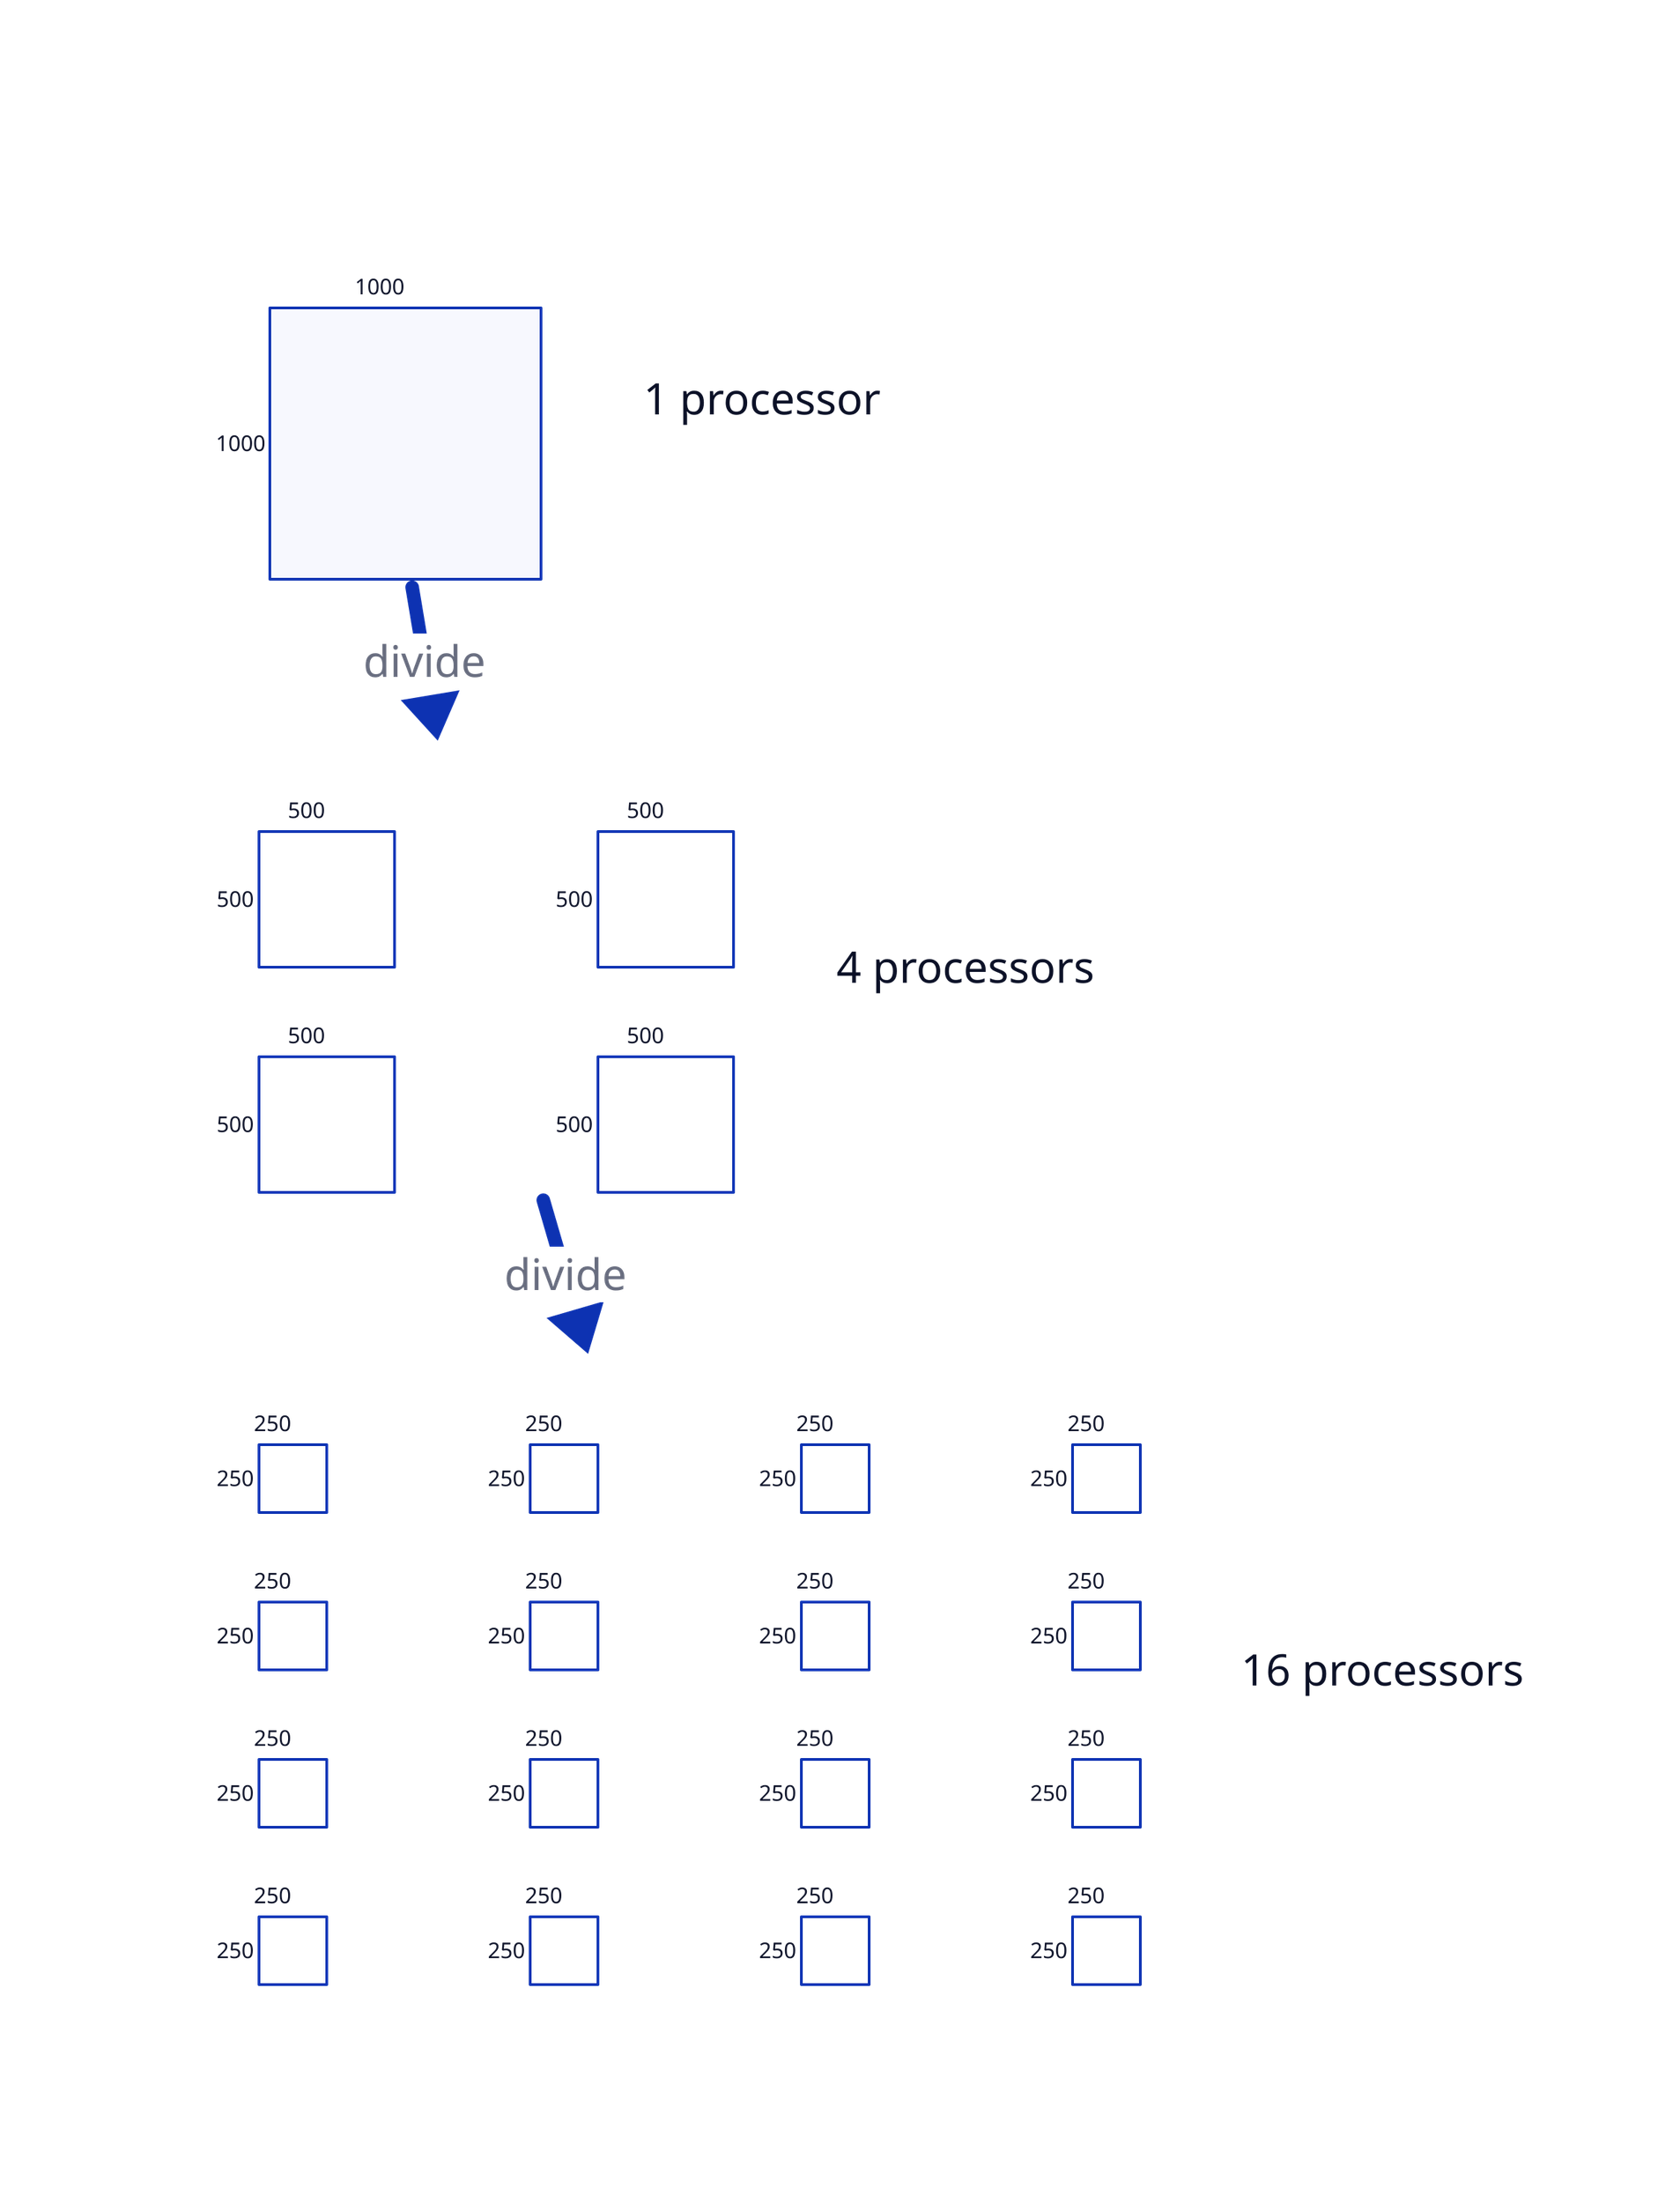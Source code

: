 grid-rows:3
vertical-gap: 0

style: {
    fill: transparent
}

classes : {
    invisible : {
        style : {
            fill: transparent
            stroke: transparent
        }
    }
}

1 : "" {
    class: invisible
    grid-columns: 2
    horizontal-gap: 0
    cont: "" {
        grid-rows: 2
        vertical-gap: 0
        class: invisible
        1000top: "1000" { 
            class: invisible
            label.near: bottom-center
         }
        1000 {
            label.near: outside-left-center
            width: 200
            height: 200
        }
    }
    1 processor: { class: invisible }
}

2.cont.500cont_*:  "" {
            grid-rows: 2
            vertical-gap: 0
            class: invisible
            1000top: "500" { 
                class: invisible
                label.near: bottom-center
            }
            500 {
                label.near: outside-left-center
                width: 100
                height: 100
            }
        }


2 : "" {
    class: invisible
    grid-columns: 2
    horizontal-gap: 0

    cont: "" {
        class: invisible
        grid-rows: 2
        grid-columns: 2
        horizontal-gap: 0
        vertical-gap: 0
        500cont_1
        500cont_2
        500cont_3
        500cont_4
    }
    4 processors: { class: invisible }
}

3.cont.250cont_*:  "" {
            grid-rows: 2
            vertical-gap: 0
            class: invisible
            1000top: "250" { 
                class: invisible
                label.near: bottom-center
            }
            250 {
                label.near: outside-left-center
                width: 50
                height: 50
            }
        }

3 : "" {
    class: invisible
    grid-columns: 2
    horizontal-gap: 0
    cont: "" {
        class: invisible
        grid-rows: 4
        grid-columns: 4
        horizontal-gap: 0
        vertical-gap: 0
        250cont_1
        250cont_2
        250cont_3
        250cont_4
        250cont_5
        250cont_6
        250cont_7
        250cont_8
        250cont_9
        250cont_10
        250cont_11
        250cont_12
        250cont_13
        250cont_14
        250cont_15
        250cont_16
    }
    16 processors: { class: invisible }
}

1.cont -> 2.cont -> 3.cont : "divide" { 
    style {
        animated: true
        stroke-width: 10
        font-size: 32
    } 
}

*.* processor*.style.font-size: 32